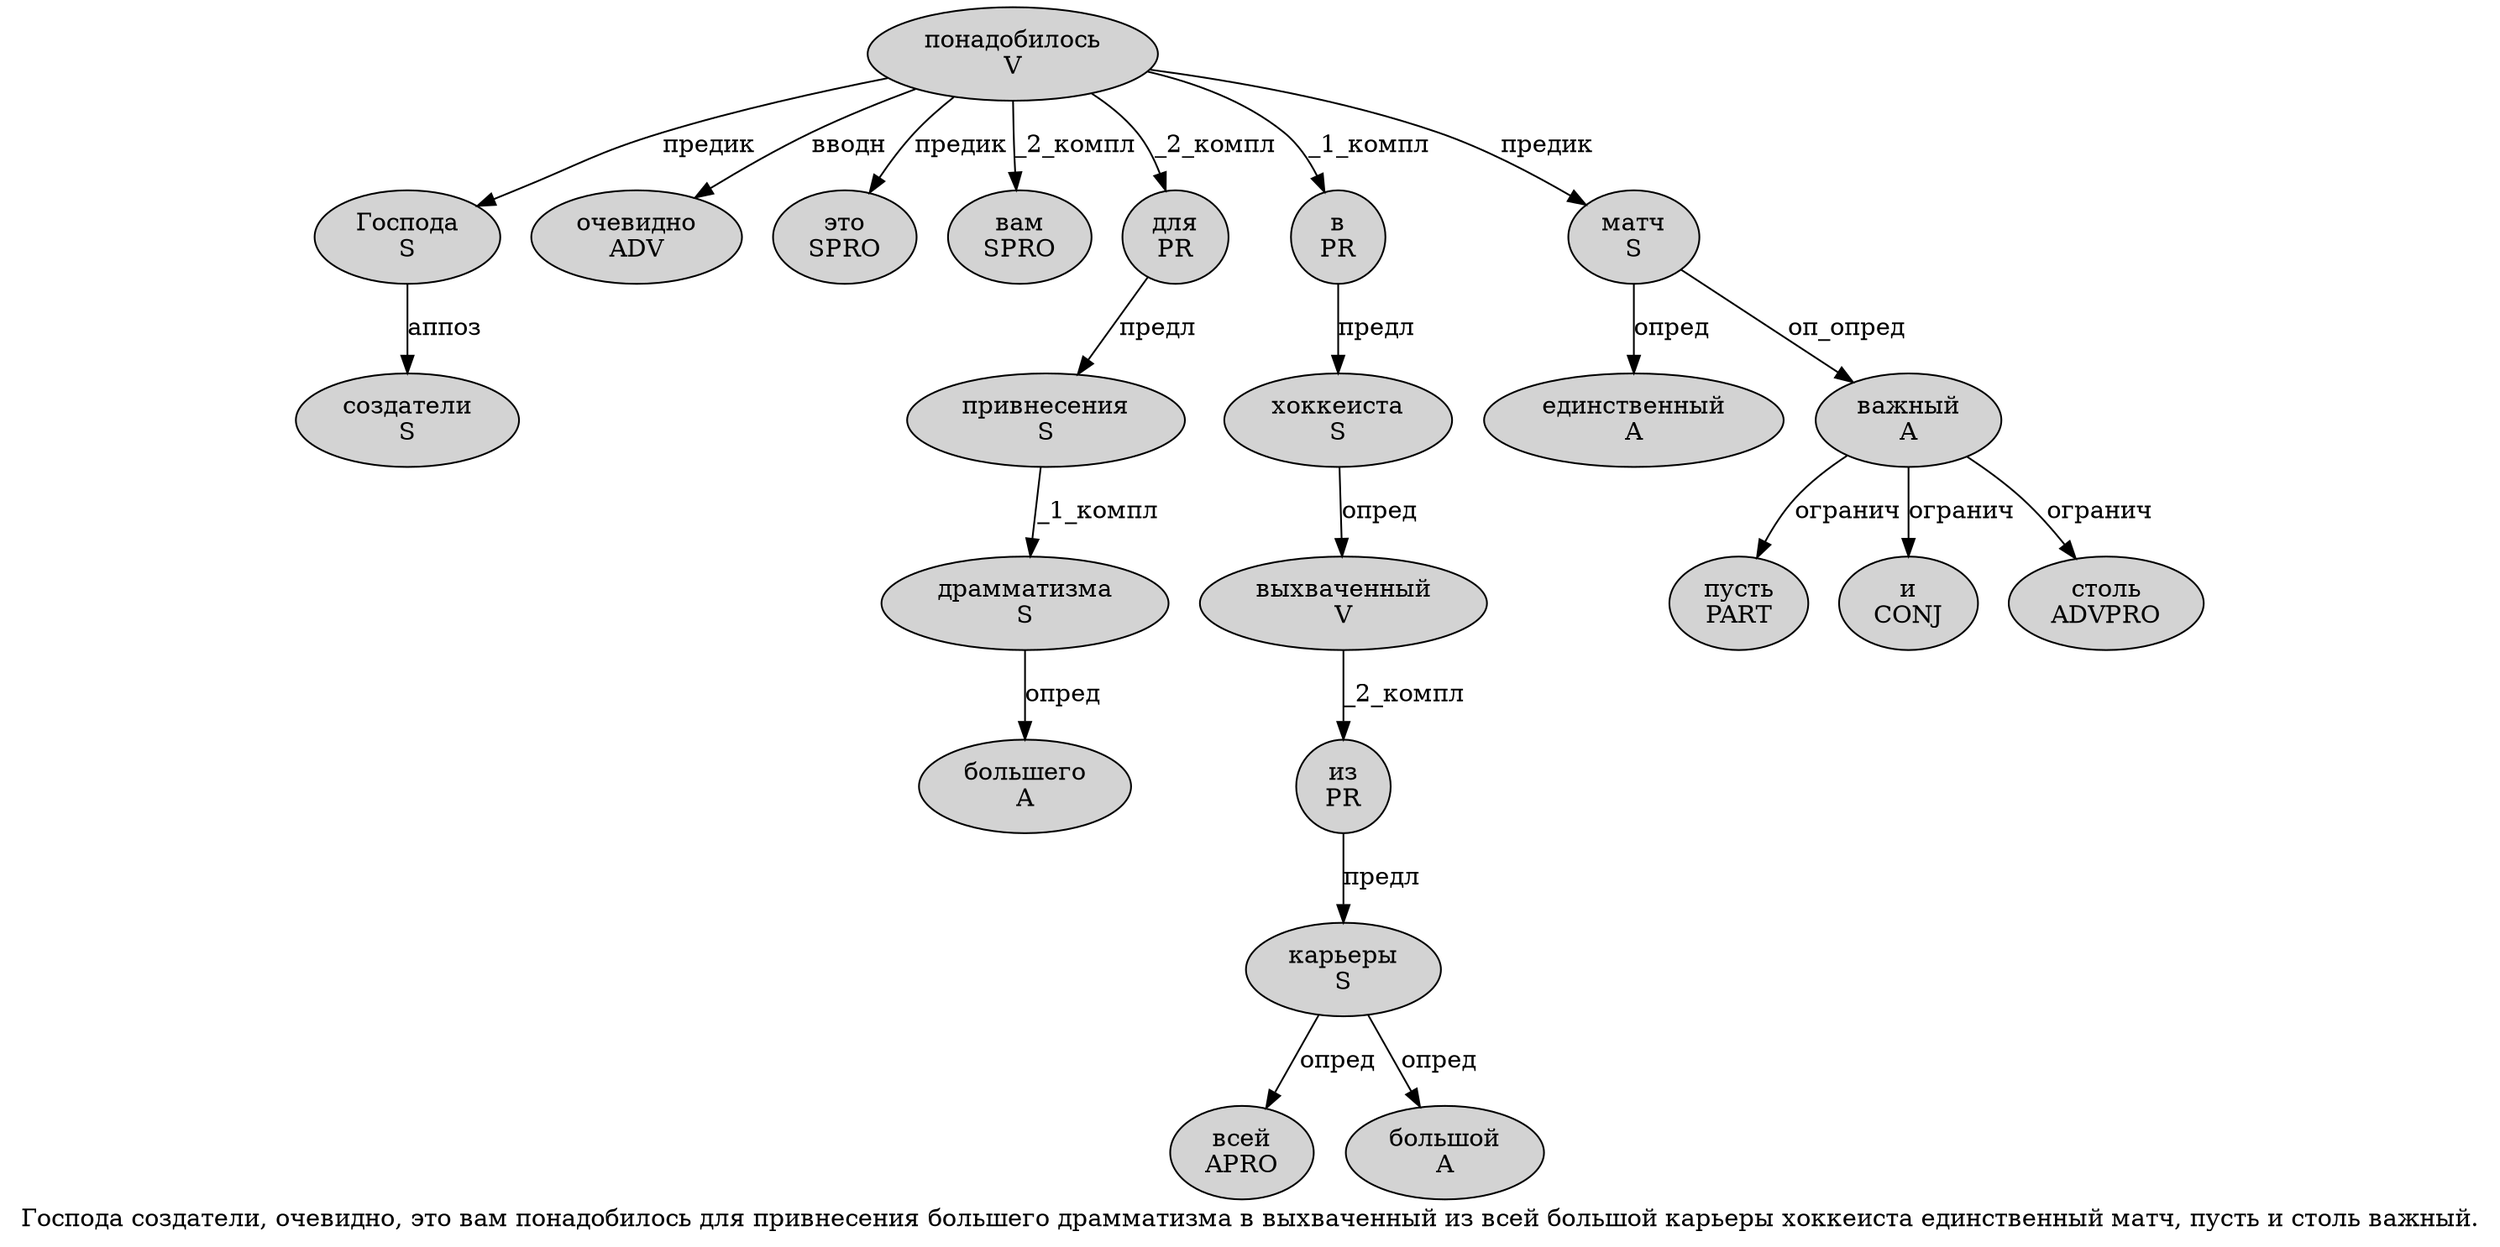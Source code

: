 digraph SENTENCE_3379 {
	graph [label="Господа создатели, очевидно, это вам понадобилось для привнесения большего драмматизма в выхваченный из всей большой карьеры хоккеиста единственный матч, пусть и столь важный."]
	node [style=filled]
		0 [label="Господа
S" color="" fillcolor=lightgray penwidth=1 shape=ellipse]
		1 [label="создатели
S" color="" fillcolor=lightgray penwidth=1 shape=ellipse]
		3 [label="очевидно
ADV" color="" fillcolor=lightgray penwidth=1 shape=ellipse]
		5 [label="это
SPRO" color="" fillcolor=lightgray penwidth=1 shape=ellipse]
		6 [label="вам
SPRO" color="" fillcolor=lightgray penwidth=1 shape=ellipse]
		7 [label="понадобилось
V" color="" fillcolor=lightgray penwidth=1 shape=ellipse]
		8 [label="для
PR" color="" fillcolor=lightgray penwidth=1 shape=ellipse]
		9 [label="привнесения
S" color="" fillcolor=lightgray penwidth=1 shape=ellipse]
		10 [label="большего
A" color="" fillcolor=lightgray penwidth=1 shape=ellipse]
		11 [label="драмматизма
S" color="" fillcolor=lightgray penwidth=1 shape=ellipse]
		12 [label="в
PR" color="" fillcolor=lightgray penwidth=1 shape=ellipse]
		13 [label="выхваченный
V" color="" fillcolor=lightgray penwidth=1 shape=ellipse]
		14 [label="из
PR" color="" fillcolor=lightgray penwidth=1 shape=ellipse]
		15 [label="всей
APRO" color="" fillcolor=lightgray penwidth=1 shape=ellipse]
		16 [label="большой
A" color="" fillcolor=lightgray penwidth=1 shape=ellipse]
		17 [label="карьеры
S" color="" fillcolor=lightgray penwidth=1 shape=ellipse]
		18 [label="хоккеиста
S" color="" fillcolor=lightgray penwidth=1 shape=ellipse]
		19 [label="единственный
A" color="" fillcolor=lightgray penwidth=1 shape=ellipse]
		20 [label="матч
S" color="" fillcolor=lightgray penwidth=1 shape=ellipse]
		22 [label="пусть
PART" color="" fillcolor=lightgray penwidth=1 shape=ellipse]
		23 [label="и
CONJ" color="" fillcolor=lightgray penwidth=1 shape=ellipse]
		24 [label="столь
ADVPRO" color="" fillcolor=lightgray penwidth=1 shape=ellipse]
		25 [label="важный
A" color="" fillcolor=lightgray penwidth=1 shape=ellipse]
			20 -> 19 [label="опред"]
			20 -> 25 [label="оп_опред"]
			8 -> 9 [label="предл"]
			7 -> 0 [label="предик"]
			7 -> 3 [label="вводн"]
			7 -> 5 [label="предик"]
			7 -> 6 [label="_2_компл"]
			7 -> 8 [label="_2_компл"]
			7 -> 12 [label="_1_компл"]
			7 -> 20 [label="предик"]
			9 -> 11 [label="_1_компл"]
			18 -> 13 [label="опред"]
			12 -> 18 [label="предл"]
			25 -> 22 [label="огранич"]
			25 -> 23 [label="огранич"]
			25 -> 24 [label="огранич"]
			17 -> 15 [label="опред"]
			17 -> 16 [label="опред"]
			13 -> 14 [label="_2_компл"]
			11 -> 10 [label="опред"]
			14 -> 17 [label="предл"]
			0 -> 1 [label="аппоз"]
}
